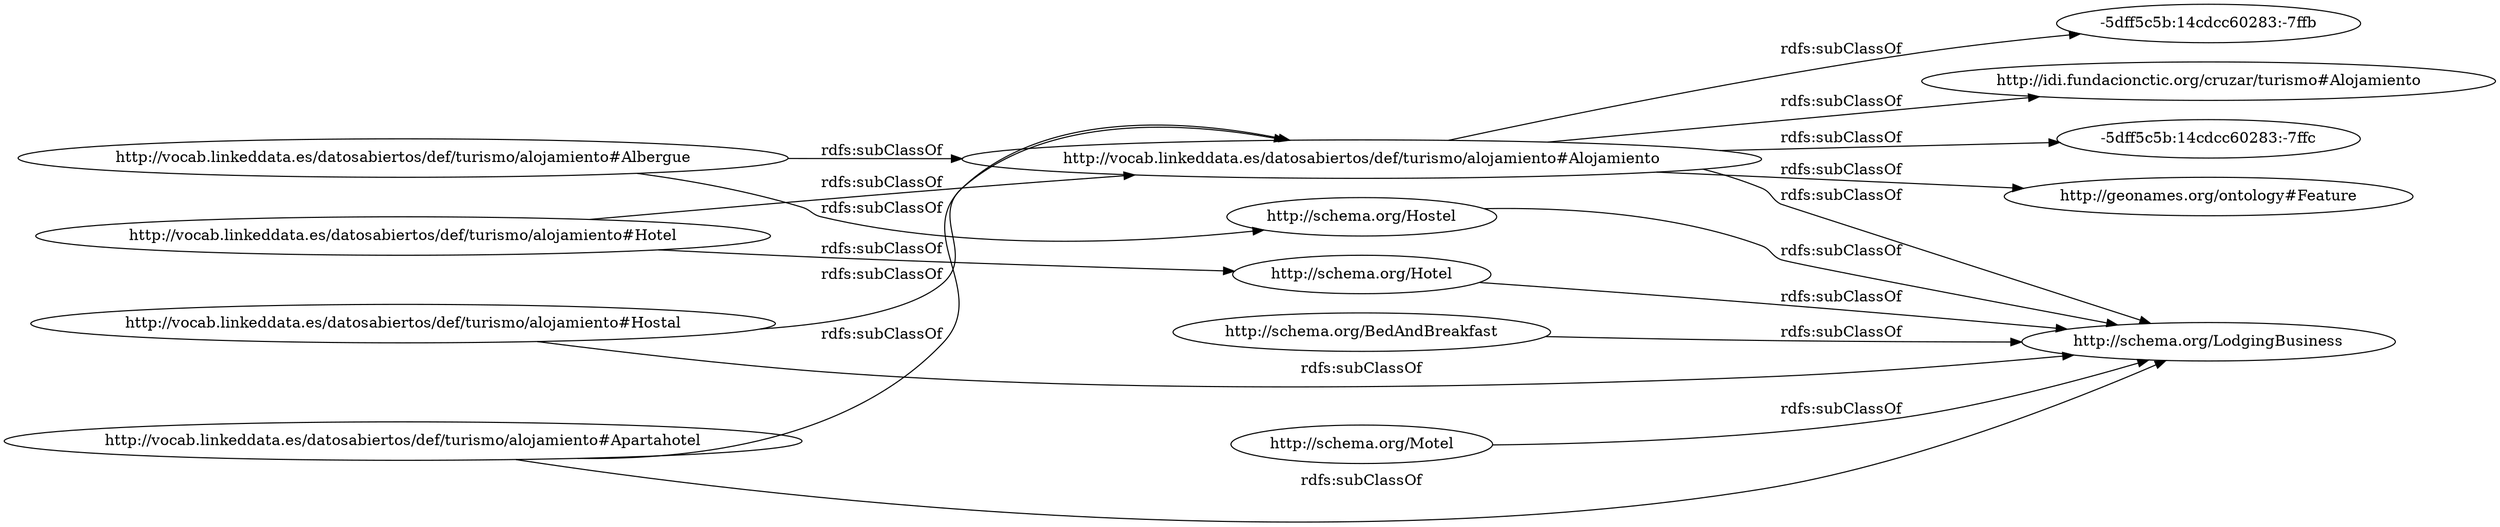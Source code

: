 digraph ar2dtool_diagram { 
rankdir=LR;
size="1000"
	"http://vocab.linkeddata.es/datosabiertos/def/turismo/alojamiento#Alojamiento" -> "-5dff5c5b:14cdcc60283:-7ffb" [ label = "rdfs:subClassOf" ];
	"http://vocab.linkeddata.es/datosabiertos/def/turismo/alojamiento#Alojamiento" -> "http://idi.fundacionctic.org/cruzar/turismo#Alojamiento" [ label = "rdfs:subClassOf" ];
	"http://vocab.linkeddata.es/datosabiertos/def/turismo/alojamiento#Alojamiento" -> "-5dff5c5b:14cdcc60283:-7ffc" [ label = "rdfs:subClassOf" ];
	"http://vocab.linkeddata.es/datosabiertos/def/turismo/alojamiento#Alojamiento" -> "http://geonames.org/ontology#Feature" [ label = "rdfs:subClassOf" ];
	"http://vocab.linkeddata.es/datosabiertos/def/turismo/alojamiento#Alojamiento" -> "http://schema.org/LodgingBusiness" [ label = "rdfs:subClassOf" ];
	"http://schema.org/BedAndBreakfast" -> "http://schema.org/LodgingBusiness" [ label = "rdfs:subClassOf" ];
	"http://vocab.linkeddata.es/datosabiertos/def/turismo/alojamiento#Albergue" -> "http://vocab.linkeddata.es/datosabiertos/def/turismo/alojamiento#Alojamiento" [ label = "rdfs:subClassOf" ];
	"http://vocab.linkeddata.es/datosabiertos/def/turismo/alojamiento#Albergue" -> "http://schema.org/Hostel" [ label = "rdfs:subClassOf" ];
	"http://vocab.linkeddata.es/datosabiertos/def/turismo/alojamiento#Hostal" -> "http://vocab.linkeddata.es/datosabiertos/def/turismo/alojamiento#Alojamiento" [ label = "rdfs:subClassOf" ];
	"http://vocab.linkeddata.es/datosabiertos/def/turismo/alojamiento#Hostal" -> "http://schema.org/LodgingBusiness" [ label = "rdfs:subClassOf" ];
	"http://schema.org/Hotel" -> "http://schema.org/LodgingBusiness" [ label = "rdfs:subClassOf" ];
	"http://vocab.linkeddata.es/datosabiertos/def/turismo/alojamiento#Hotel" -> "http://vocab.linkeddata.es/datosabiertos/def/turismo/alojamiento#Alojamiento" [ label = "rdfs:subClassOf" ];
	"http://vocab.linkeddata.es/datosabiertos/def/turismo/alojamiento#Hotel" -> "http://schema.org/Hotel" [ label = "rdfs:subClassOf" ];
	"http://schema.org/Motel" -> "http://schema.org/LodgingBusiness" [ label = "rdfs:subClassOf" ];
	"http://schema.org/Hostel" -> "http://schema.org/LodgingBusiness" [ label = "rdfs:subClassOf" ];
	"http://vocab.linkeddata.es/datosabiertos/def/turismo/alojamiento#Apartahotel" -> "http://vocab.linkeddata.es/datosabiertos/def/turismo/alojamiento#Alojamiento" [ label = "rdfs:subClassOf" ];
	"http://vocab.linkeddata.es/datosabiertos/def/turismo/alojamiento#Apartahotel" -> "http://schema.org/LodgingBusiness" [ label = "rdfs:subClassOf" ];

}
